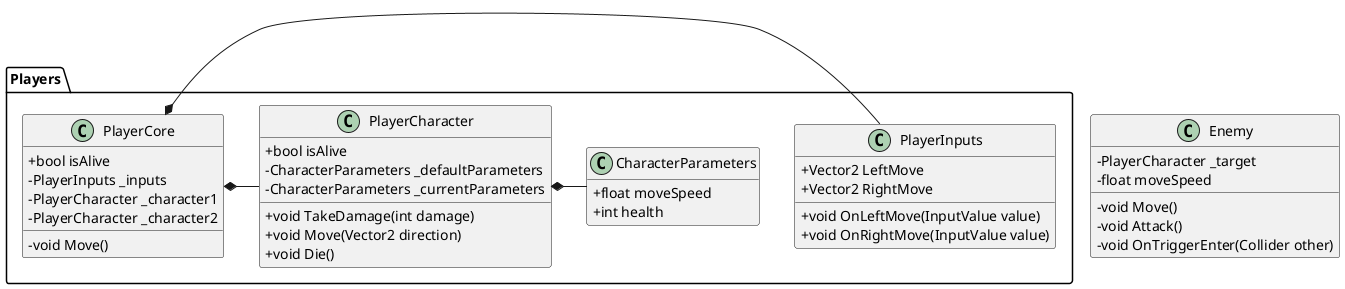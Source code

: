 @startuml Class
skinparam classAttributeIconSize 0
hide empty members

namespace Players {
    class CharacterParameters{
        + float moveSpeed
        + int health
    }

    class PlayerInputs{
        + Vector2 LeftMove
        + Vector2 RightMove

        + void OnLeftMove(InputValue value)
        + void OnRightMove(InputValue value)
    }


    class PlayerCore {
        + bool isAlive
        - PlayerInputs _inputs
        - PlayerCharacter _character1
        - PlayerCharacter _character2

        - void Move()
    }

    PlayerCore *- PlayerInputs

    class PlayerCharacter {
        + bool isAlive
        - CharacterParameters _defaultParameters
        - CharacterParameters _currentParameters
    
        + void TakeDamage(int damage)
        + void Move(Vector2 direction)
        + void Die()
    }

    PlayerCharacter *- CharacterParameters
    PlayerCore *- PlayerCharacter
}

class Enemy {
    - PlayerCharacter _target
    - float moveSpeed

    - void Move()
    - void Attack()
    - void OnTriggerEnter(Collider other)
}

' namespace GameManagers {
'     abstract class BaseGameManager
'     BaseGameManager -|> Players.IGameStatusReadable
'     BaseGameManager --u> PlayerProvider
'     BaseGameManager --u> GameTimeManager
'     BaseGameManager ..> Players.PlayerCore

'     class MainGameManager
'     MainGameManager --u|> BaseGameManager

'     class DebugGameManager
'     DebugGameManager --u|> BaseGameManager


'     class PlayerProvider
'     class GameTimeManager

'     enum GameState{
'         + Initializing
'         + Ready
'         + Battle
'         + Result
'         + Finished
'     }
' }

@enduml
